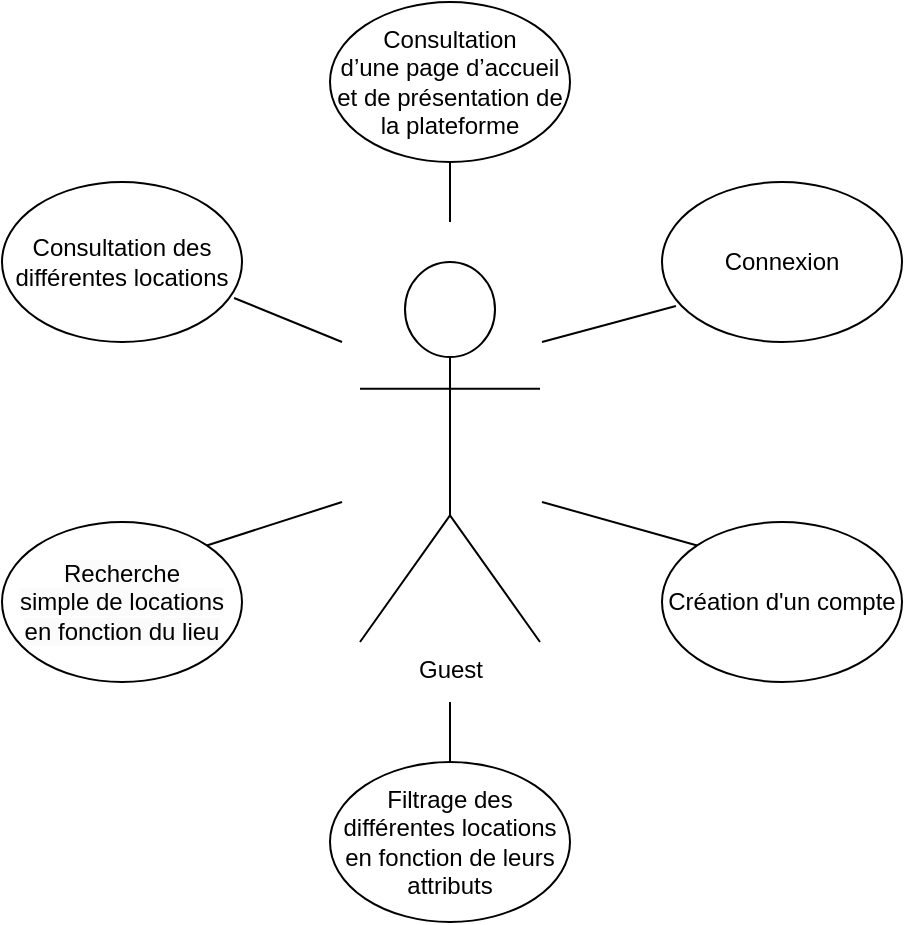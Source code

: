 <mxfile version="21.2.4" type="device">
  <diagram name="Page-1" id="8IUpi8fCj76MoTc1kDwq">
    <mxGraphModel dx="1434" dy="777" grid="1" gridSize="10" guides="1" tooltips="1" connect="1" arrows="1" fold="1" page="1" pageScale="1" pageWidth="827" pageHeight="1169" math="0" shadow="0">
      <root>
        <mxCell id="0" />
        <mxCell id="1" parent="0" />
        <mxCell id="TgMBJn69id-TEDwcf5Pm-1" value="Guest" style="shape=umlActor;verticalLabelPosition=bottom;verticalAlign=top;html=1;outlineConnect=0;" parent="1" vertex="1">
          <mxGeometry x="369" y="490" width="90" height="190" as="geometry" />
        </mxCell>
        <mxCell id="TgMBJn69id-TEDwcf5Pm-5" value="Consultation&lt;br&gt;d’une page d’accueil et de présentation de la plateforme" style="ellipse;whiteSpace=wrap;html=1;" parent="1" vertex="1">
          <mxGeometry x="354" y="360" width="120" height="80" as="geometry" />
        </mxCell>
        <mxCell id="TgMBJn69id-TEDwcf5Pm-11" value="Consultation des différentes locations" style="ellipse;whiteSpace=wrap;html=1;" parent="1" vertex="1">
          <mxGeometry x="190" y="450" width="120" height="80" as="geometry" />
        </mxCell>
        <mxCell id="TgMBJn69id-TEDwcf5Pm-12" value="&lt;span style=&quot;text-indent: -18pt; background-color: initial;&quot; lang=&quot;FR&quot;&gt;Filtrage des différentes locations en fonction de leurs attributs&lt;/span&gt;" style="ellipse;whiteSpace=wrap;html=1;" parent="1" vertex="1">
          <mxGeometry x="354" y="740" width="120" height="80" as="geometry" />
        </mxCell>
        <mxCell id="TgMBJn69id-TEDwcf5Pm-14" value="&lt;span style=&quot;color: rgb(0, 0, 0); font-family: Helvetica; font-size: 12px; font-style: normal; font-variant-ligatures: normal; font-variant-caps: normal; font-weight: 400; letter-spacing: normal; orphans: 2; text-align: left; text-indent: 0px; text-transform: none; widows: 2; word-spacing: 0px; -webkit-text-stroke-width: 0px; background-color: rgb(251, 251, 251); text-decoration-thickness: initial; text-decoration-style: initial; text-decoration-color: initial; float: none; display: inline !important;&quot;&gt;Recherche&lt;/span&gt;&lt;br style=&quot;border-color: var(--border-color); color: rgb(0, 0, 0); font-family: Helvetica; font-size: 12px; font-style: normal; font-variant-ligatures: normal; font-variant-caps: normal; font-weight: 400; letter-spacing: normal; orphans: 2; text-align: left; text-indent: 0px; text-transform: none; widows: 2; word-spacing: 0px; -webkit-text-stroke-width: 0px; background-color: rgb(251, 251, 251); text-decoration-thickness: initial; text-decoration-style: initial; text-decoration-color: initial;&quot;&gt;&lt;span style=&quot;color: rgb(0, 0, 0); font-family: Helvetica; font-size: 12px; font-style: normal; font-variant-ligatures: normal; font-variant-caps: normal; font-weight: 400; letter-spacing: normal; orphans: 2; text-align: left; text-indent: 0px; text-transform: none; widows: 2; word-spacing: 0px; -webkit-text-stroke-width: 0px; background-color: rgb(251, 251, 251); text-decoration-thickness: initial; text-decoration-style: initial; text-decoration-color: initial; float: none; display: inline !important;&quot;&gt;simple de locations en fonction du lieu&lt;/span&gt;" style="ellipse;whiteSpace=wrap;html=1;" parent="1" vertex="1">
          <mxGeometry x="190" y="620" width="120" height="80" as="geometry" />
        </mxCell>
        <mxCell id="TgMBJn69id-TEDwcf5Pm-15" value="&lt;span style=&quot;text-indent: -18pt; background-color: initial;&quot; lang=&quot;FR&quot;&gt;Connexion&lt;/span&gt;" style="ellipse;whiteSpace=wrap;html=1;" parent="1" vertex="1">
          <mxGeometry x="520" y="450" width="120" height="80" as="geometry" />
        </mxCell>
        <mxCell id="TgMBJn69id-TEDwcf5Pm-16" value="&lt;span style=&quot;text-indent: -18pt; background-color: initial;&quot; lang=&quot;FR&quot;&gt;Création d&#39;un compte&lt;br&gt;&lt;/span&gt;" style="ellipse;whiteSpace=wrap;html=1;" parent="1" vertex="1">
          <mxGeometry x="520" y="620" width="120" height="80" as="geometry" />
        </mxCell>
        <mxCell id="TgMBJn69id-TEDwcf5Pm-28" value="" style="endArrow=none;html=1;rounded=0;entryX=0.5;entryY=0;entryDx=0;entryDy=0;" parent="1" target="TgMBJn69id-TEDwcf5Pm-12" edge="1">
          <mxGeometry width="50" height="50" relative="1" as="geometry">
            <mxPoint x="414" y="710" as="sourcePoint" />
            <mxPoint x="160" y="1085" as="targetPoint" />
          </mxGeometry>
        </mxCell>
        <mxCell id="TgMBJn69id-TEDwcf5Pm-29" value="" style="endArrow=none;html=1;rounded=0;entryX=1;entryY=0;entryDx=0;entryDy=0;" parent="1" target="TgMBJn69id-TEDwcf5Pm-14" edge="1">
          <mxGeometry width="50" height="50" relative="1" as="geometry">
            <mxPoint x="360" y="610" as="sourcePoint" />
            <mxPoint x="300" y="590" as="targetPoint" />
          </mxGeometry>
        </mxCell>
        <mxCell id="TgMBJn69id-TEDwcf5Pm-30" value="" style="endArrow=none;html=1;rounded=0;entryX=0.967;entryY=0.725;entryDx=0;entryDy=0;entryPerimeter=0;" parent="1" target="TgMBJn69id-TEDwcf5Pm-11" edge="1">
          <mxGeometry width="50" height="50" relative="1" as="geometry">
            <mxPoint x="360" y="530" as="sourcePoint" />
            <mxPoint x="180" y="1105" as="targetPoint" />
          </mxGeometry>
        </mxCell>
        <mxCell id="TgMBJn69id-TEDwcf5Pm-31" value="" style="endArrow=none;html=1;rounded=0;entryX=0.5;entryY=1;entryDx=0;entryDy=0;" parent="1" target="TgMBJn69id-TEDwcf5Pm-5" edge="1">
          <mxGeometry width="50" height="50" relative="1" as="geometry">
            <mxPoint x="414" y="470" as="sourcePoint" />
            <mxPoint x="190" y="1115" as="targetPoint" />
          </mxGeometry>
        </mxCell>
        <mxCell id="TgMBJn69id-TEDwcf5Pm-32" value="" style="endArrow=none;html=1;rounded=0;entryX=0;entryY=0;entryDx=0;entryDy=0;" parent="1" target="TgMBJn69id-TEDwcf5Pm-16" edge="1">
          <mxGeometry width="50" height="50" relative="1" as="geometry">
            <mxPoint x="460" y="610" as="sourcePoint" />
            <mxPoint x="500" y="670" as="targetPoint" />
          </mxGeometry>
        </mxCell>
        <mxCell id="TgMBJn69id-TEDwcf5Pm-37" value="" style="endArrow=none;html=1;rounded=0;entryX=0.058;entryY=0.775;entryDx=0;entryDy=0;entryPerimeter=0;" parent="1" target="TgMBJn69id-TEDwcf5Pm-15" edge="1">
          <mxGeometry width="50" height="50" relative="1" as="geometry">
            <mxPoint x="460" y="530" as="sourcePoint" />
            <mxPoint x="520" y="540" as="targetPoint" />
          </mxGeometry>
        </mxCell>
      </root>
    </mxGraphModel>
  </diagram>
</mxfile>
